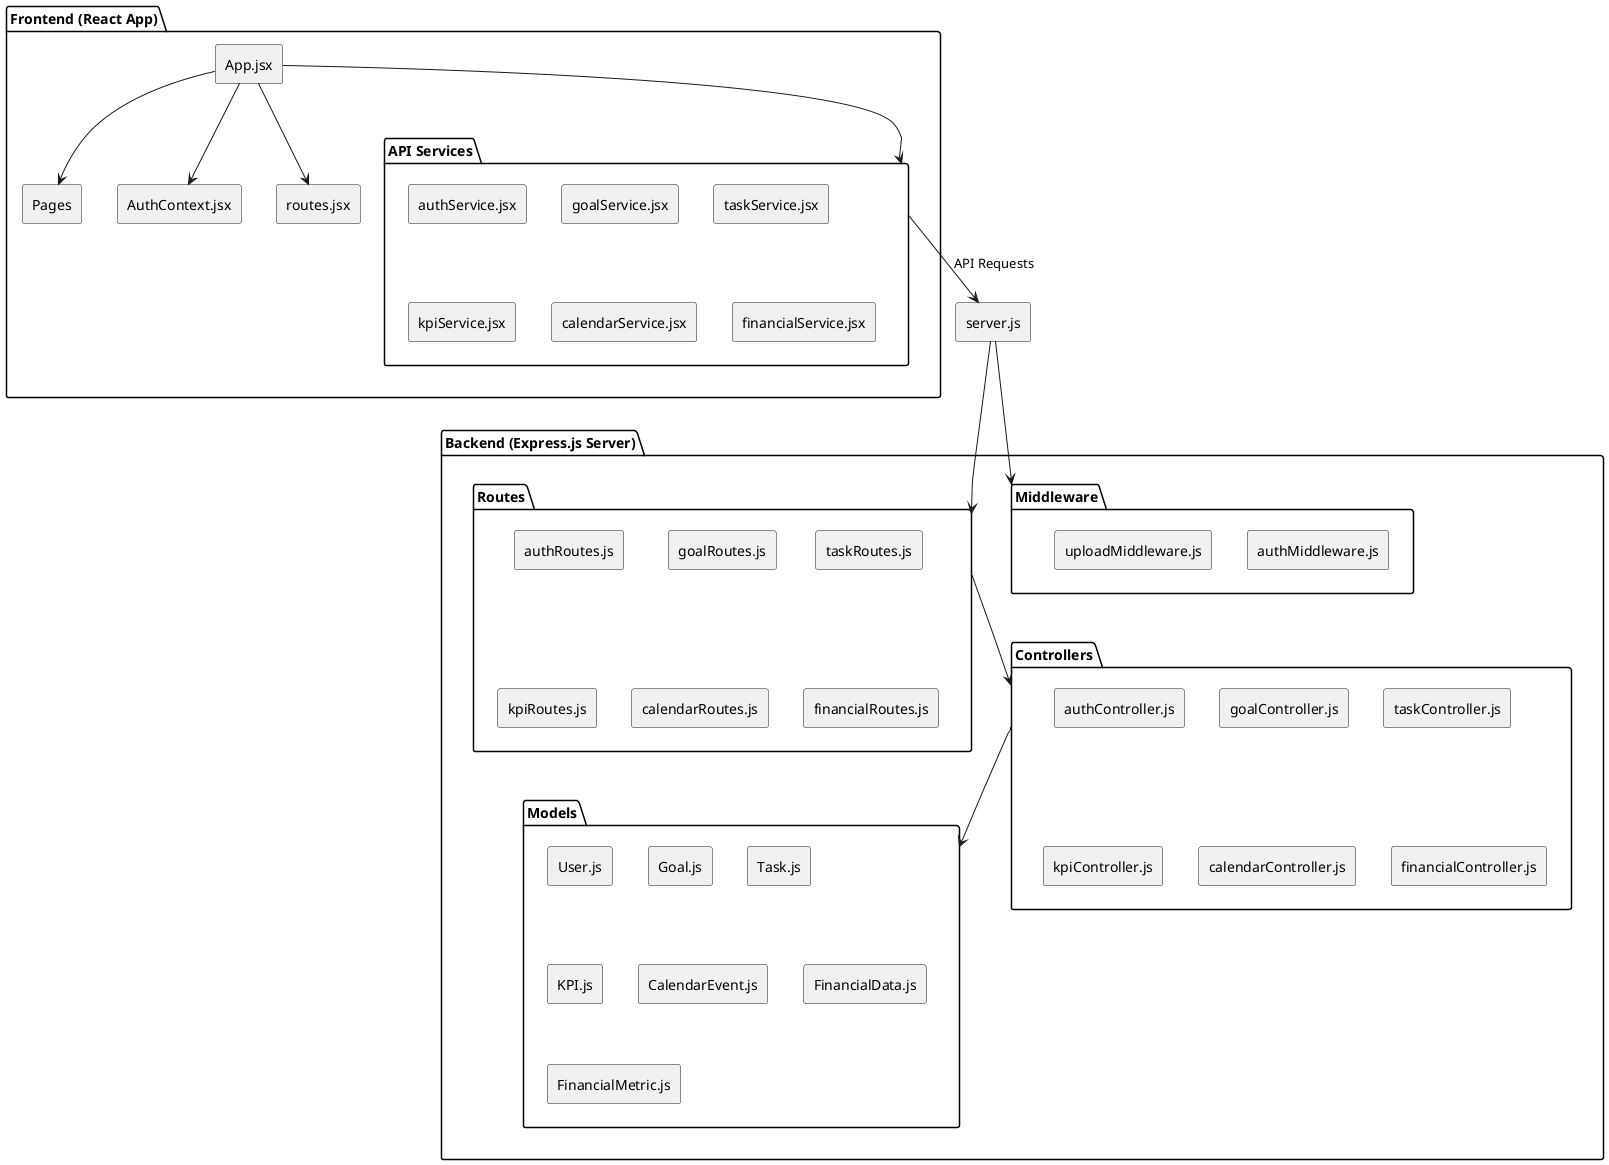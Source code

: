 @startuml
top to bottom direction
skinparam componentStyle rectangle
skinparam defaultTextAlignment center

' Frontend (sus)
package "Frontend (React App)" {
    [App.jsx]
    [Pages]
    [AuthContext.jsx]
    [routes.jsx]

    package "API Services" {
        [authService.jsx]
        [goalService.jsx]
        [taskService.jsx]
        [kpiService.jsx]
        [calendarService.jsx]
        [financialService.jsx]
    }
}

[App.jsx] --> [API Services]
[App.jsx] --> [routes.jsx]
[App.jsx] --> [Pages]
[App.jsx] --> [AuthContext.jsx]
[API Services] --> [server.js] : API Requests

' Backend (jos)
package "Backend (Express.js Server)" {
    [server.js]

    package "Routes" {
        [authRoutes.js]
        [goalRoutes.js]
        [taskRoutes.js]
        [kpiRoutes.js]
        [calendarRoutes.js]
        [financialRoutes.js]
    }

    package "Controllers" {
        [authController.js]
        [goalController.js]
        [taskController.js]
        [kpiController.js]
        [calendarController.js]
        [financialController.js]
    }

    package "Models" {
        [User.js]
        [Goal.js]
        [Task.js]
        [KPI.js]
        [CalendarEvent.js]
        [FinancialData.js]
        [FinancialMetric.js]
    }

    package "Middleware" {
        [authMiddleware.js]
        [uploadMiddleware.js]
    }
}

' Legături verticale clare
[server.js] --> [Routes]
[Routes] --> [Controllers]
[Controllers] --> [Models]
[server.js] --> [Middleware]

@enduml